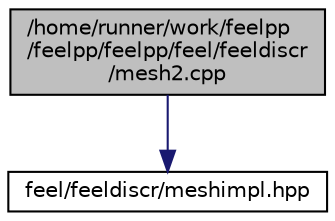 digraph "/home/runner/work/feelpp/feelpp/feelpp/feel/feeldiscr/mesh2.cpp"
{
 // LATEX_PDF_SIZE
  edge [fontname="Helvetica",fontsize="10",labelfontname="Helvetica",labelfontsize="10"];
  node [fontname="Helvetica",fontsize="10",shape=record];
  Node1 [label="/home/runner/work/feelpp\l/feelpp/feelpp/feel/feeldiscr\l/mesh2.cpp",height=0.2,width=0.4,color="black", fillcolor="grey75", style="filled", fontcolor="black",tooltip=" "];
  Node1 -> Node2 [color="midnightblue",fontsize="10",style="solid",fontname="Helvetica"];
  Node2 [label="feel/feeldiscr/meshimpl.hpp",height=0.2,width=0.4,color="black", fillcolor="white", style="filled",URL="$meshimpl_8hpp.html",tooltip=" "];
}
